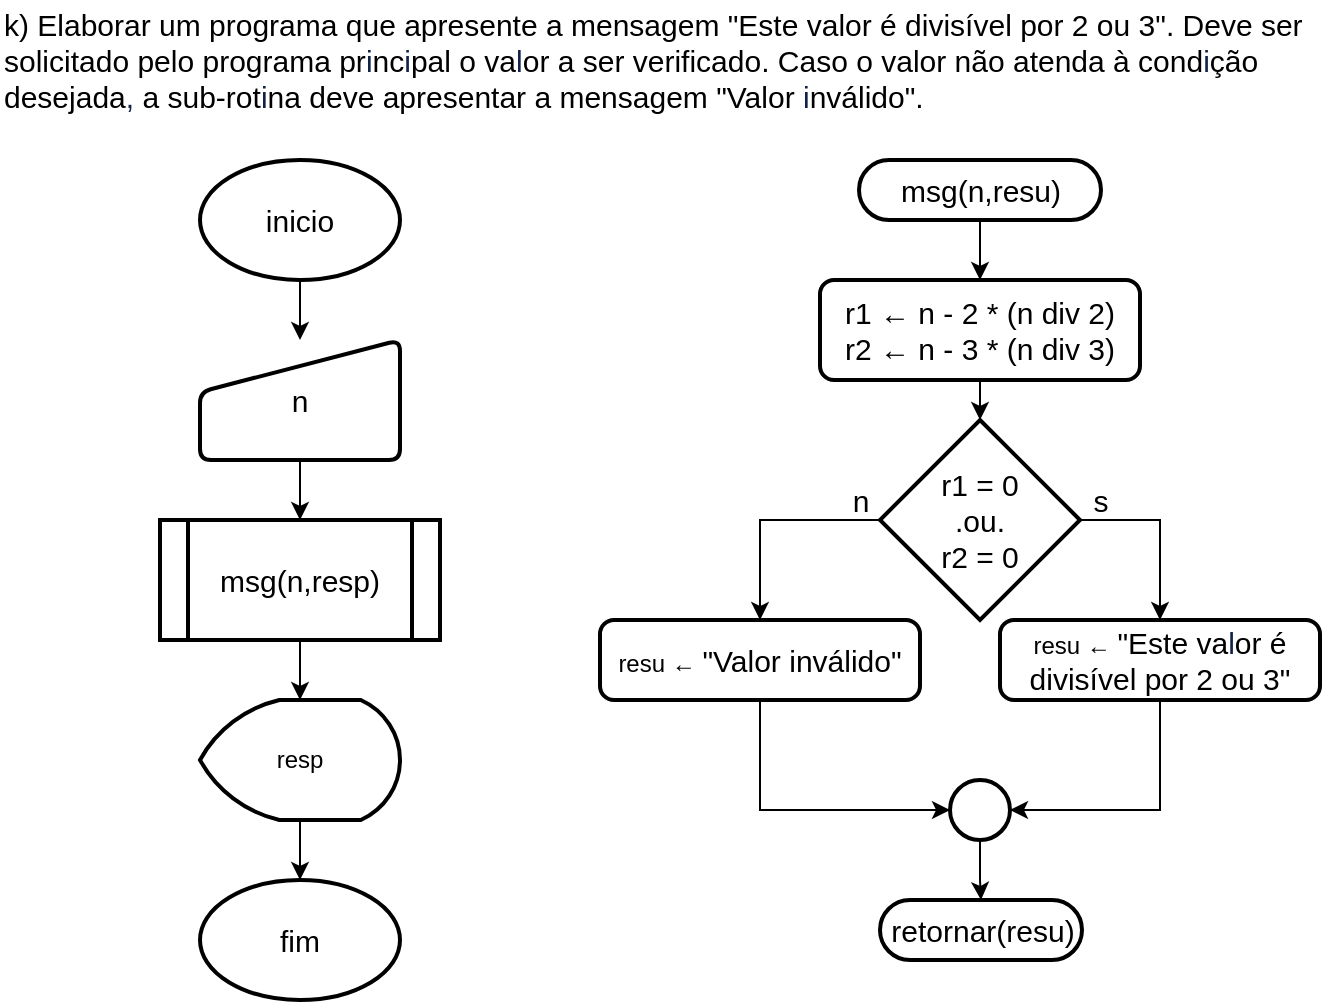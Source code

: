 <mxfile version="19.0.3" type="device"><diagram id="0ml0EkectZm-Ql-oh5DY" name="Página-1"><mxGraphModel dx="1422" dy="865" grid="1" gridSize="10" guides="1" tooltips="1" connect="1" arrows="1" fold="1" page="1" pageScale="1" pageWidth="827" pageHeight="1169" math="0" shadow="0"><root><mxCell id="0"/><mxCell id="1" parent="0"/><mxCell id="sJ6NOH3kKPMlAP6N-FaC-1" value="&lt;span class=&quot;fontstyle0&quot; style=&quot;font-size: 15px;&quot;&gt;k) Elaborar um programa que apresente a mensagem &quot;Este valor é divisível por 2 ou 3&quot;. Deve ser&lt;br style=&quot;font-size: 15px;&quot;&gt;solicitado pelo programa pr&lt;/span&gt;&lt;span style=&quot;color: rgb(17, 33, 71); font-size: 15px;&quot; class=&quot;fontstyle0&quot;&gt;i&lt;/span&gt;&lt;span class=&quot;fontstyle0&quot; style=&quot;font-size: 15px;&quot;&gt;nc&lt;/span&gt;&lt;span style=&quot;color: rgb(17, 33, 71); font-size: 15px;&quot; class=&quot;fontstyle0&quot;&gt;i&lt;/span&gt;&lt;span class=&quot;fontstyle0&quot; style=&quot;font-size: 15px;&quot;&gt;pal o va&lt;/span&gt;&lt;span style=&quot;color: rgb(17, 33, 71); font-size: 15px;&quot; class=&quot;fontstyle0&quot;&gt;l&lt;/span&gt;&lt;span class=&quot;fontstyle0&quot; style=&quot;font-size: 15px;&quot;&gt;or a ser verificado. Caso o valor não atenda &lt;/span&gt;&lt;span class=&quot;fontstyle2&quot; style=&quot;font-size: 15px;&quot;&gt;à &lt;/span&gt;&lt;span class=&quot;fontstyle0&quot; style=&quot;font-size: 15px;&quot;&gt;cond&lt;/span&gt;&lt;span style=&quot;color: rgb(17, 33, 71); font-size: 15px;&quot; class=&quot;fontstyle0&quot;&gt;i&lt;/span&gt;&lt;span class=&quot;fontstyle0&quot; style=&quot;font-size: 15px;&quot;&gt;ção&lt;br style=&quot;font-size: 15px;&quot;&gt;desejada&lt;/span&gt;&lt;span style=&quot;color: rgb(17, 33, 71); font-size: 15px;&quot; class=&quot;fontstyle0&quot;&gt;, &lt;/span&gt;&lt;span class=&quot;fontstyle0&quot; style=&quot;font-size: 15px;&quot;&gt;a sub-rot&lt;/span&gt;&lt;span style=&quot;color: rgb(17, 33, 71); font-size: 15px;&quot; class=&quot;fontstyle0&quot;&gt;i&lt;/span&gt;&lt;span class=&quot;fontstyle0&quot; style=&quot;font-size: 15px;&quot;&gt;na deve apresentar a mensagem &quot;Valor &lt;/span&gt;&lt;span style=&quot;color: rgb(17, 33, 71); font-size: 15px;&quot; class=&quot;fontstyle0&quot;&gt;i&lt;/span&gt;&lt;span class=&quot;fontstyle0&quot; style=&quot;font-size: 15px;&quot;&gt;nválido&quot;.&lt;/span&gt; &lt;br style=&quot;font-size: 15px;&quot;&gt;" style="text;html=1;align=left;verticalAlign=middle;resizable=0;points=[];autosize=1;strokeColor=none;fillColor=none;fontSize=15;" parent="1" vertex="1"><mxGeometry width="660" height="60" as="geometry"/></mxCell><mxCell id="sJ6NOH3kKPMlAP6N-FaC-2" value="" style="edgeStyle=orthogonalEdgeStyle;rounded=0;orthogonalLoop=1;jettySize=auto;html=1;fontSize=15;" parent="1" source="sJ6NOH3kKPMlAP6N-FaC-3" target="sJ6NOH3kKPMlAP6N-FaC-6" edge="1"><mxGeometry relative="1" as="geometry"/></mxCell><mxCell id="sJ6NOH3kKPMlAP6N-FaC-3" value="msg(n,resu)" style="html=1;dashed=0;whitespace=wrap;shape=mxgraph.dfd.start;fontSize=15;strokeWidth=2;" parent="1" vertex="1"><mxGeometry x="429.5" y="80" width="121" height="30" as="geometry"/></mxCell><mxCell id="sJ6NOH3kKPMlAP6N-FaC-4" value="retornar(resu)" style="html=1;dashed=0;whitespace=wrap;shape=mxgraph.dfd.start;fontSize=15;strokeWidth=2;" parent="1" vertex="1"><mxGeometry x="440" y="450" width="101" height="30" as="geometry"/></mxCell><mxCell id="sJ6NOH3kKPMlAP6N-FaC-5" value="" style="edgeStyle=orthogonalEdgeStyle;rounded=0;orthogonalLoop=1;jettySize=auto;html=1;fontSize=15;" parent="1" source="sJ6NOH3kKPMlAP6N-FaC-6" target="sJ6NOH3kKPMlAP6N-FaC-9" edge="1"><mxGeometry relative="1" as="geometry"/></mxCell><mxCell id="sJ6NOH3kKPMlAP6N-FaC-6" value="r1 ← n - 2 * (n div 2)&lt;br&gt;r2 ← n - 3 * (n div 3)" style="rounded=1;whiteSpace=wrap;html=1;absoluteArcSize=1;arcSize=14;strokeWidth=2;fontSize=15;" parent="1" vertex="1"><mxGeometry x="410" y="140" width="160" height="50" as="geometry"/></mxCell><mxCell id="4PVi8WeupT_q0hOSPDFz-2" style="edgeStyle=orthogonalEdgeStyle;rounded=0;orthogonalLoop=1;jettySize=auto;html=1;exitX=0;exitY=0.5;exitDx=0;exitDy=0;exitPerimeter=0;" edge="1" parent="1" source="sJ6NOH3kKPMlAP6N-FaC-9" target="4PVi8WeupT_q0hOSPDFz-1"><mxGeometry relative="1" as="geometry"/></mxCell><mxCell id="4PVi8WeupT_q0hOSPDFz-5" style="edgeStyle=orthogonalEdgeStyle;rounded=0;orthogonalLoop=1;jettySize=auto;html=1;exitX=1;exitY=0.5;exitDx=0;exitDy=0;exitPerimeter=0;" edge="1" parent="1" source="sJ6NOH3kKPMlAP6N-FaC-9" target="4PVi8WeupT_q0hOSPDFz-4"><mxGeometry relative="1" as="geometry"/></mxCell><mxCell id="sJ6NOH3kKPMlAP6N-FaC-9" value="r1 = 0&lt;br&gt;.ou.&lt;br&gt;r2 = 0" style="strokeWidth=2;html=1;shape=mxgraph.flowchart.decision;whiteSpace=wrap;fontSize=15;" parent="1" vertex="1"><mxGeometry x="440" y="210" width="100" height="100" as="geometry"/></mxCell><mxCell id="sJ6NOH3kKPMlAP6N-FaC-12" value="s" style="text;html=1;align=center;verticalAlign=middle;resizable=0;points=[];autosize=1;strokeColor=none;fillColor=none;fontSize=15;" parent="1" vertex="1"><mxGeometry x="540" y="240" width="20" height="20" as="geometry"/></mxCell><mxCell id="sJ6NOH3kKPMlAP6N-FaC-15" value="n" style="text;html=1;align=center;verticalAlign=middle;resizable=0;points=[];autosize=1;strokeColor=none;fillColor=none;fontSize=15;" parent="1" vertex="1"><mxGeometry x="420" y="240" width="20" height="20" as="geometry"/></mxCell><mxCell id="sJ6NOH3kKPMlAP6N-FaC-16" value="" style="edgeStyle=orthogonalEdgeStyle;rounded=0;orthogonalLoop=1;jettySize=auto;html=1;fontSize=15;" parent="1" source="sJ6NOH3kKPMlAP6N-FaC-17" target="sJ6NOH3kKPMlAP6N-FaC-4" edge="1"><mxGeometry relative="1" as="geometry"/></mxCell><mxCell id="sJ6NOH3kKPMlAP6N-FaC-17" value="" style="verticalLabelPosition=bottom;verticalAlign=top;html=1;shape=mxgraph.flowchart.on-page_reference;fontSize=15;strokeWidth=2;" parent="1" vertex="1"><mxGeometry x="475" y="390" width="30" height="30" as="geometry"/></mxCell><mxCell id="sJ6NOH3kKPMlAP6N-FaC-18" value="fim" style="strokeWidth=2;html=1;shape=mxgraph.flowchart.start_1;whiteSpace=wrap;fontSize=15;" parent="1" vertex="1"><mxGeometry x="100" y="440" width="100" height="60" as="geometry"/></mxCell><mxCell id="sJ6NOH3kKPMlAP6N-FaC-19" value="" style="edgeStyle=orthogonalEdgeStyle;rounded=0;orthogonalLoop=1;jettySize=auto;html=1;fontSize=15;" parent="1" source="sJ6NOH3kKPMlAP6N-FaC-20" target="sJ6NOH3kKPMlAP6N-FaC-22" edge="1"><mxGeometry relative="1" as="geometry"/></mxCell><mxCell id="sJ6NOH3kKPMlAP6N-FaC-20" value="inicio" style="strokeWidth=2;html=1;shape=mxgraph.flowchart.start_1;whiteSpace=wrap;fontSize=15;" parent="1" vertex="1"><mxGeometry x="100" y="80" width="100" height="60" as="geometry"/></mxCell><mxCell id="sJ6NOH3kKPMlAP6N-FaC-21" value="" style="edgeStyle=orthogonalEdgeStyle;rounded=0;orthogonalLoop=1;jettySize=auto;html=1;fontSize=15;" parent="1" source="sJ6NOH3kKPMlAP6N-FaC-22" target="sJ6NOH3kKPMlAP6N-FaC-24" edge="1"><mxGeometry relative="1" as="geometry"/></mxCell><mxCell id="sJ6NOH3kKPMlAP6N-FaC-22" value="n" style="html=1;strokeWidth=2;shape=manualInput;whiteSpace=wrap;rounded=1;size=26;arcSize=11;fontSize=15;" parent="1" vertex="1"><mxGeometry x="100" y="170" width="100" height="60" as="geometry"/></mxCell><mxCell id="4PVi8WeupT_q0hOSPDFz-8" value="" style="edgeStyle=orthogonalEdgeStyle;rounded=0;orthogonalLoop=1;jettySize=auto;html=1;" edge="1" parent="1" source="sJ6NOH3kKPMlAP6N-FaC-24" target="4PVi8WeupT_q0hOSPDFz-7"><mxGeometry relative="1" as="geometry"/></mxCell><mxCell id="sJ6NOH3kKPMlAP6N-FaC-24" value="&lt;span style=&quot;&quot;&gt;msg(n,resp)&lt;/span&gt;" style="shape=process;whiteSpace=wrap;html=1;backgroundOutline=1;fontSize=15;strokeWidth=2;rounded=1;arcSize=0;" parent="1" vertex="1"><mxGeometry x="80" y="260" width="140" height="60" as="geometry"/></mxCell><mxCell id="4PVi8WeupT_q0hOSPDFz-3" style="edgeStyle=orthogonalEdgeStyle;rounded=0;orthogonalLoop=1;jettySize=auto;html=1;exitX=0.5;exitY=1;exitDx=0;exitDy=0;entryX=0;entryY=0.5;entryDx=0;entryDy=0;entryPerimeter=0;" edge="1" parent="1" source="4PVi8WeupT_q0hOSPDFz-1" target="sJ6NOH3kKPMlAP6N-FaC-17"><mxGeometry relative="1" as="geometry"/></mxCell><mxCell id="4PVi8WeupT_q0hOSPDFz-1" value="resu ←&amp;nbsp;&lt;span style=&quot;font-size: 15px; text-align: left;&quot;&gt;&quot;Valor&amp;nbsp;&lt;/span&gt;&lt;span style=&quot;font-size: 15px; text-align: left;&quot;&gt;inválido&quot;&lt;/span&gt;" style="rounded=1;whiteSpace=wrap;html=1;absoluteArcSize=1;arcSize=14;strokeWidth=2;" vertex="1" parent="1"><mxGeometry x="300" y="310" width="160" height="40" as="geometry"/></mxCell><mxCell id="4PVi8WeupT_q0hOSPDFz-6" style="edgeStyle=orthogonalEdgeStyle;rounded=0;orthogonalLoop=1;jettySize=auto;html=1;exitX=0.5;exitY=1;exitDx=0;exitDy=0;entryX=1;entryY=0.5;entryDx=0;entryDy=0;entryPerimeter=0;" edge="1" parent="1" source="4PVi8WeupT_q0hOSPDFz-4" target="sJ6NOH3kKPMlAP6N-FaC-17"><mxGeometry relative="1" as="geometry"/></mxCell><mxCell id="4PVi8WeupT_q0hOSPDFz-4" value="resu ←&amp;nbsp;&lt;span style=&quot;font-size: 15px; text-align: left;&quot; class=&quot;fontstyle0&quot;&gt;&quot;Este va&lt;/span&gt;&lt;span style=&quot;font-size: 15px; text-align: left; color: rgb(17, 33, 71);&quot; class=&quot;fontstyle0&quot;&gt;l&lt;/span&gt;&lt;span style=&quot;font-size: 15px; text-align: left;&quot; class=&quot;fontstyle0&quot;&gt;or é&lt;br&gt;divisível por 2 ou 3&quot;&lt;/span&gt;" style="rounded=1;whiteSpace=wrap;html=1;absoluteArcSize=1;arcSize=14;strokeWidth=2;" vertex="1" parent="1"><mxGeometry x="500" y="310" width="160" height="40" as="geometry"/></mxCell><mxCell id="4PVi8WeupT_q0hOSPDFz-9" value="" style="edgeStyle=orthogonalEdgeStyle;rounded=0;orthogonalLoop=1;jettySize=auto;html=1;" edge="1" parent="1" source="4PVi8WeupT_q0hOSPDFz-7" target="sJ6NOH3kKPMlAP6N-FaC-18"><mxGeometry relative="1" as="geometry"/></mxCell><mxCell id="4PVi8WeupT_q0hOSPDFz-7" value="resp" style="strokeWidth=2;html=1;shape=mxgraph.flowchart.display;whiteSpace=wrap;" vertex="1" parent="1"><mxGeometry x="100" y="350" width="100" height="60" as="geometry"/></mxCell></root></mxGraphModel></diagram></mxfile>